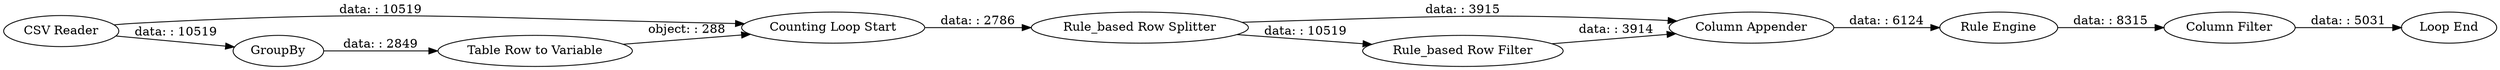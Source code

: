 digraph {
	"-5589848269524067836_13" [label="Column Appender"]
	"-5589848269524067836_77" [label="Counting Loop Start"]
	"-5589848269524067836_78" [label="Loop End"]
	"-5589848269524067836_17" [label="Column Filter"]
	"-5589848269524067836_9" [label="Rule_based Row Filter"]
	"-5589848269524067836_8" [label="Rule_based Row Splitter"]
	"-5589848269524067836_20" [label="Rule Engine"]
	"-5589848269524067836_1" [label="CSV Reader"]
	"-5589848269524067836_81" [label=GroupBy]
	"-5589848269524067836_82" [label="Table Row to Variable"]
	"-5589848269524067836_81" -> "-5589848269524067836_82" [label="data: : 2849"]
	"-5589848269524067836_1" -> "-5589848269524067836_81" [label="data: : 10519"]
	"-5589848269524067836_8" -> "-5589848269524067836_13" [label="data: : 3915"]
	"-5589848269524067836_13" -> "-5589848269524067836_20" [label="data: : 6124"]
	"-5589848269524067836_8" -> "-5589848269524067836_9" [label="data: : 10519"]
	"-5589848269524067836_17" -> "-5589848269524067836_78" [label="data: : 5031"]
	"-5589848269524067836_1" -> "-5589848269524067836_77" [label="data: : 10519"]
	"-5589848269524067836_9" -> "-5589848269524067836_13" [label="data: : 3914"]
	"-5589848269524067836_77" -> "-5589848269524067836_8" [label="data: : 2786"]
	"-5589848269524067836_82" -> "-5589848269524067836_77" [label="object: : 288"]
	"-5589848269524067836_20" -> "-5589848269524067836_17" [label="data: : 8315"]
	rankdir=LR
}
